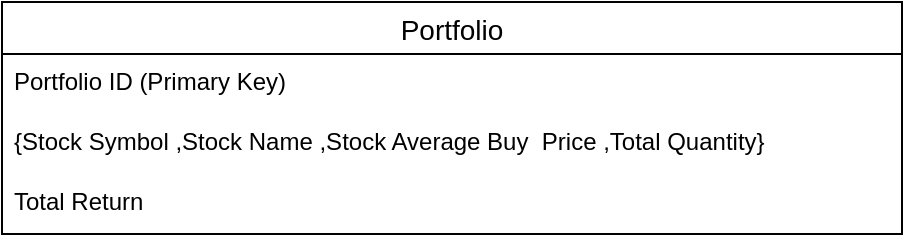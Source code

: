 <mxfile version="14.5.4" type="device"><diagram id="Xw-rah6hfh0LORxX2Cp7" name="Page-1"><mxGraphModel dx="1038" dy="548" grid="1" gridSize="10" guides="1" tooltips="1" connect="1" arrows="1" fold="1" page="1" pageScale="1" pageWidth="827" pageHeight="1169" math="0" shadow="0"><root><mxCell id="0"/><mxCell id="1" parent="0"/><mxCell id="NsGdMPJjh3Fvo7hDtHvE-1" value="Portfolio" style="swimlane;fontStyle=0;childLayout=stackLayout;horizontal=1;startSize=26;horizontalStack=0;resizeParent=1;resizeParentMax=0;resizeLast=0;collapsible=1;marginBottom=0;align=center;fontSize=14;" vertex="1" parent="1"><mxGeometry x="50" y="50" width="450" height="116" as="geometry"/></mxCell><mxCell id="NsGdMPJjh3Fvo7hDtHvE-2" value="Portfolio ID (Primary Key)" style="text;strokeColor=none;fillColor=none;spacingLeft=4;spacingRight=4;overflow=hidden;rotatable=0;points=[[0,0.5],[1,0.5]];portConstraint=eastwest;fontSize=12;" vertex="1" parent="NsGdMPJjh3Fvo7hDtHvE-1"><mxGeometry y="26" width="450" height="30" as="geometry"/></mxCell><mxCell id="NsGdMPJjh3Fvo7hDtHvE-3" value="{Stock Symbol ,Stock Name ,Stock Average Buy  Price ,Total Quantity}" style="text;strokeColor=none;fillColor=none;spacingLeft=4;spacingRight=4;overflow=hidden;rotatable=0;points=[[0,0.5],[1,0.5]];portConstraint=eastwest;fontSize=12;" vertex="1" parent="NsGdMPJjh3Fvo7hDtHvE-1"><mxGeometry y="56" width="450" height="30" as="geometry"/></mxCell><mxCell id="NsGdMPJjh3Fvo7hDtHvE-4" value="Total Return" style="text;strokeColor=none;fillColor=none;spacingLeft=4;spacingRight=4;overflow=hidden;rotatable=0;points=[[0,0.5],[1,0.5]];portConstraint=eastwest;fontSize=12;" vertex="1" parent="NsGdMPJjh3Fvo7hDtHvE-1"><mxGeometry y="86" width="450" height="30" as="geometry"/></mxCell></root></mxGraphModel></diagram></mxfile>